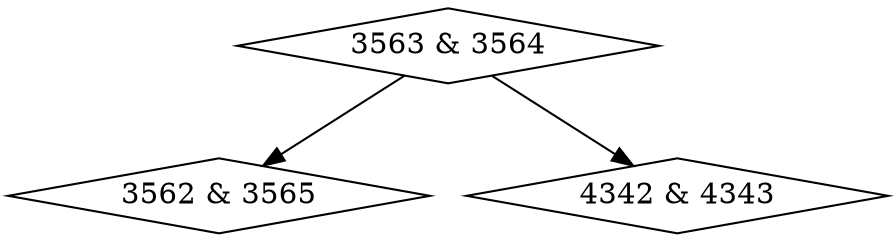 digraph {
0 [label = "3562 & 3565", shape = diamond];
1 [label = "3563 & 3564", shape = diamond];
2 [label = "4342 & 4343", shape = diamond];
1->0;
1->2;
}
